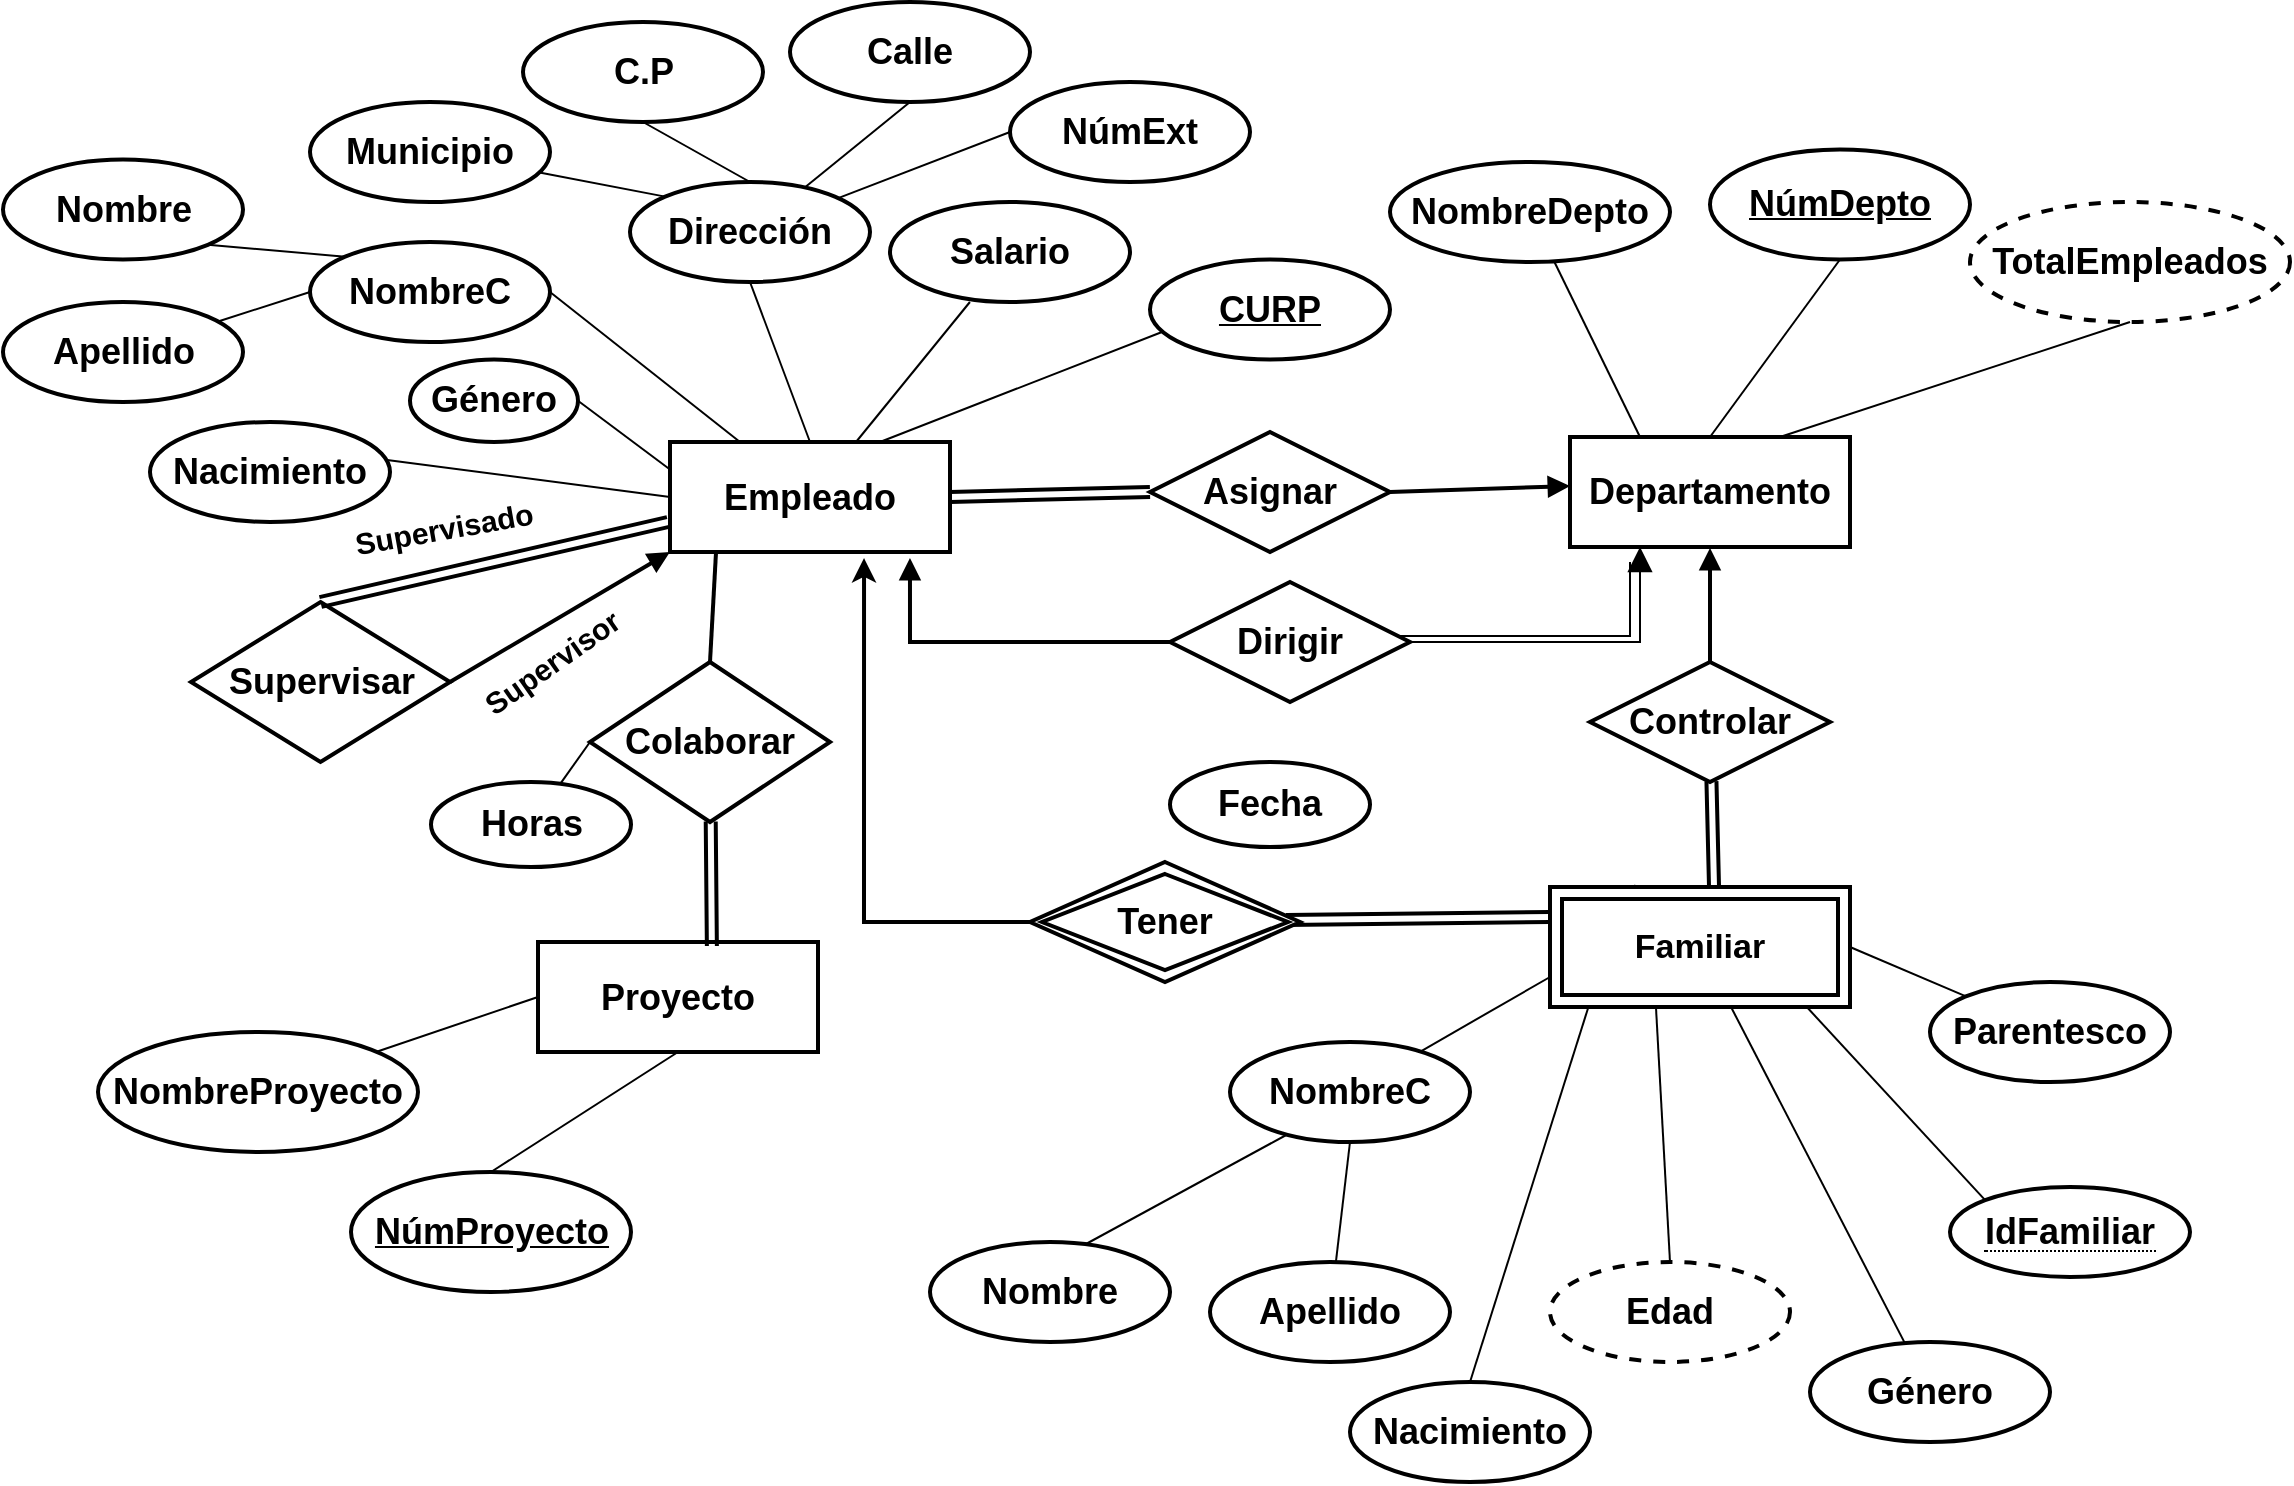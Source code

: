 <mxfile version="13.9.9" type="device"><diagram id="njkc2Pi0cBNB-YIrVLwi" name="Page-1"><mxGraphModel dx="852" dy="1663" grid="1" gridSize="10" guides="1" tooltips="1" connect="1" arrows="1" fold="1" page="1" pageScale="1" pageWidth="827" pageHeight="1169" math="0" shadow="0"><root><mxCell id="0"/><mxCell id="1" parent="0"/><mxCell id="kascmJjHTOscr5lAHKbY-2" style="rounded=0;orthogonalLoop=1;jettySize=auto;html=1;exitX=1;exitY=0.5;exitDx=0;exitDy=0;entryX=0;entryY=0.5;entryDx=0;entryDy=0;fontSize=18;endArrow=none;endFill=0;shape=link;strokeWidth=2;" parent="1" source="4l98f-a4hc0T-_-l92wN-1" target="kascmJjHTOscr5lAHKbY-1" edge="1"><mxGeometry relative="1" as="geometry"/></mxCell><mxCell id="4l98f-a4hc0T-_-l92wN-1" value="Empleado" style="whiteSpace=wrap;html=1;align=center;strokeWidth=2;fontStyle=1;fontSize=18;" parent="1" vertex="1"><mxGeometry x="340" y="220" width="140" height="55" as="geometry"/></mxCell><mxCell id="4l98f-a4hc0T-_-l92wN-24" style="edgeStyle=none;rounded=0;orthogonalLoop=1;jettySize=auto;html=1;exitX=1;exitY=0.5;exitDx=0;exitDy=0;entryX=0.25;entryY=0;entryDx=0;entryDy=0;endArrow=none;endFill=0;fontSize=18;" parent="1" source="4l98f-a4hc0T-_-l92wN-2" target="4l98f-a4hc0T-_-l92wN-1" edge="1"><mxGeometry relative="1" as="geometry"/></mxCell><mxCell id="4l98f-a4hc0T-_-l92wN-2" value="&lt;b&gt;NombreC&lt;/b&gt;" style="ellipse;whiteSpace=wrap;html=1;align=center;strokeWidth=2;fontSize=18;" parent="1" vertex="1"><mxGeometry x="160" y="120" width="120" height="50" as="geometry"/></mxCell><mxCell id="4l98f-a4hc0T-_-l92wN-6" style="edgeStyle=none;rounded=0;orthogonalLoop=1;jettySize=auto;html=1;entryX=0;entryY=0.5;entryDx=0;entryDy=0;endArrow=none;endFill=0;fontSize=18;" parent="1" source="4l98f-a4hc0T-_-l92wN-3" target="4l98f-a4hc0T-_-l92wN-2" edge="1"><mxGeometry relative="1" as="geometry"/></mxCell><mxCell id="4l98f-a4hc0T-_-l92wN-3" value="&lt;b&gt;Apellido&lt;/b&gt;" style="ellipse;whiteSpace=wrap;html=1;align=center;strokeWidth=2;fontSize=18;" parent="1" vertex="1"><mxGeometry x="6.5" y="150" width="120" height="50" as="geometry"/></mxCell><mxCell id="4l98f-a4hc0T-_-l92wN-5" style="rounded=0;orthogonalLoop=1;jettySize=auto;html=1;entryX=0;entryY=0;entryDx=0;entryDy=0;fontSize=18;exitX=1;exitY=1;exitDx=0;exitDy=0;endArrow=none;endFill=0;" parent="1" source="4l98f-a4hc0T-_-l92wN-4" target="4l98f-a4hc0T-_-l92wN-2" edge="1"><mxGeometry relative="1" as="geometry"/></mxCell><mxCell id="4l98f-a4hc0T-_-l92wN-4" value="&lt;b&gt;Nombre&lt;/b&gt;" style="ellipse;whiteSpace=wrap;html=1;align=center;strokeWidth=2;fontSize=18;" parent="1" vertex="1"><mxGeometry x="6.5" y="78.75" width="120" height="50" as="geometry"/></mxCell><mxCell id="4l98f-a4hc0T-_-l92wN-23" style="edgeStyle=none;rounded=0;orthogonalLoop=1;jettySize=auto;html=1;exitX=1;exitY=0.5;exitDx=0;exitDy=0;entryX=0;entryY=0.25;entryDx=0;entryDy=0;endArrow=none;endFill=0;fontSize=18;" parent="1" source="4l98f-a4hc0T-_-l92wN-7" target="4l98f-a4hc0T-_-l92wN-1" edge="1"><mxGeometry relative="1" as="geometry"/></mxCell><mxCell id="4l98f-a4hc0T-_-l92wN-7" value="&lt;b&gt;Género&lt;/b&gt;" style="ellipse;whiteSpace=wrap;html=1;align=center;strokeWidth=2;fontSize=18;" parent="1" vertex="1"><mxGeometry x="210" y="178.75" width="84" height="41.25" as="geometry"/></mxCell><mxCell id="4l98f-a4hc0T-_-l92wN-27" style="edgeStyle=none;rounded=0;orthogonalLoop=1;jettySize=auto;html=1;exitX=0.05;exitY=0.725;exitDx=0;exitDy=0;entryX=0.75;entryY=0;entryDx=0;entryDy=0;endArrow=none;endFill=0;fontSize=18;exitPerimeter=0;" parent="1" source="4l98f-a4hc0T-_-l92wN-8" target="4l98f-a4hc0T-_-l92wN-1" edge="1"><mxGeometry relative="1" as="geometry"/></mxCell><mxCell id="4l98f-a4hc0T-_-l92wN-8" value="&lt;b&gt;&lt;u&gt;CURP&lt;/u&gt;&lt;/b&gt;" style="ellipse;whiteSpace=wrap;html=1;align=center;strokeWidth=2;fontSize=18;" parent="1" vertex="1"><mxGeometry x="580" y="128.75" width="120" height="50" as="geometry"/></mxCell><mxCell id="4l98f-a4hc0T-_-l92wN-26" style="edgeStyle=none;rounded=0;orthogonalLoop=1;jettySize=auto;html=1;exitX=0.988;exitY=0.38;exitDx=0;exitDy=0;entryX=0;entryY=0.5;entryDx=0;entryDy=0;endArrow=none;endFill=0;fontSize=18;exitPerimeter=0;" parent="1" source="4l98f-a4hc0T-_-l92wN-9" target="4l98f-a4hc0T-_-l92wN-1" edge="1"><mxGeometry relative="1" as="geometry"/></mxCell><mxCell id="4l98f-a4hc0T-_-l92wN-9" value="&lt;b&gt;Nacimiento&lt;/b&gt;" style="ellipse;whiteSpace=wrap;html=1;align=center;strokeWidth=2;fontSize=18;" parent="1" vertex="1"><mxGeometry x="80" y="210" width="120" height="50" as="geometry"/></mxCell><mxCell id="4l98f-a4hc0T-_-l92wN-25" style="edgeStyle=none;rounded=0;orthogonalLoop=1;jettySize=auto;html=1;exitX=0.5;exitY=1;exitDx=0;exitDy=0;endArrow=none;endFill=0;fontSize=18;entryX=0.5;entryY=0;entryDx=0;entryDy=0;" parent="1" source="4l98f-a4hc0T-_-l92wN-10" target="4l98f-a4hc0T-_-l92wN-1" edge="1"><mxGeometry relative="1" as="geometry"><mxPoint x="392" y="198" as="targetPoint"/></mxGeometry></mxCell><mxCell id="4l98f-a4hc0T-_-l92wN-10" value="&lt;b&gt;Dirección&lt;/b&gt;" style="ellipse;whiteSpace=wrap;html=1;align=center;strokeWidth=2;fontSize=18;" parent="1" vertex="1"><mxGeometry x="320" y="90" width="120" height="50" as="geometry"/></mxCell><mxCell id="4l98f-a4hc0T-_-l92wN-15" style="edgeStyle=none;rounded=0;orthogonalLoop=1;jettySize=auto;html=1;exitX=0.5;exitY=1;exitDx=0;exitDy=0;entryX=0.5;entryY=0;entryDx=0;entryDy=0;endArrow=none;endFill=0;fontSize=18;" parent="1" source="4l98f-a4hc0T-_-l92wN-11" target="4l98f-a4hc0T-_-l92wN-10" edge="1"><mxGeometry relative="1" as="geometry"/></mxCell><mxCell id="4l98f-a4hc0T-_-l92wN-11" value="&lt;b&gt;C.P&lt;/b&gt;" style="ellipse;whiteSpace=wrap;html=1;align=center;strokeWidth=2;fontSize=18;" parent="1" vertex="1"><mxGeometry x="266.5" y="10" width="120" height="50" as="geometry"/></mxCell><mxCell id="4l98f-a4hc0T-_-l92wN-16" style="edgeStyle=none;rounded=0;orthogonalLoop=1;jettySize=auto;html=1;exitX=0.5;exitY=1;exitDx=0;exitDy=0;endArrow=none;endFill=0;fontSize=18;" parent="1" source="4l98f-a4hc0T-_-l92wN-12" target="4l98f-a4hc0T-_-l92wN-10" edge="1"><mxGeometry relative="1" as="geometry"><mxPoint x="449" y="100" as="targetPoint"/></mxGeometry></mxCell><mxCell id="4l98f-a4hc0T-_-l92wN-12" value="&lt;b&gt;Calle&lt;/b&gt;" style="ellipse;whiteSpace=wrap;html=1;align=center;strokeWidth=2;fontSize=18;" parent="1" vertex="1"><mxGeometry x="400" width="120" height="50" as="geometry"/></mxCell><mxCell id="4l98f-a4hc0T-_-l92wN-14" style="edgeStyle=none;rounded=0;orthogonalLoop=1;jettySize=auto;html=1;entryX=0;entryY=0;entryDx=0;entryDy=0;endArrow=none;endFill=0;fontSize=18;" parent="1" source="4l98f-a4hc0T-_-l92wN-13" target="4l98f-a4hc0T-_-l92wN-10" edge="1"><mxGeometry relative="1" as="geometry"/></mxCell><mxCell id="4l98f-a4hc0T-_-l92wN-13" value="&lt;b&gt;Municipio&lt;/b&gt;" style="ellipse;whiteSpace=wrap;html=1;align=center;strokeWidth=2;fontSize=18;" parent="1" vertex="1"><mxGeometry x="160" y="50" width="120" height="50" as="geometry"/></mxCell><mxCell id="4l98f-a4hc0T-_-l92wN-19" style="edgeStyle=none;rounded=0;orthogonalLoop=1;jettySize=auto;html=1;exitX=0;exitY=0.5;exitDx=0;exitDy=0;endArrow=none;endFill=0;fontSize=18;" parent="1" source="4l98f-a4hc0T-_-l92wN-17" target="4l98f-a4hc0T-_-l92wN-10" edge="1"><mxGeometry relative="1" as="geometry"><mxPoint x="530" y="185" as="targetPoint"/></mxGeometry></mxCell><mxCell id="4l98f-a4hc0T-_-l92wN-17" value="&lt;b&gt;NúmExt&lt;/b&gt;" style="ellipse;whiteSpace=wrap;html=1;align=center;strokeWidth=2;fontSize=18;" parent="1" vertex="1"><mxGeometry x="510" y="40" width="120" height="50" as="geometry"/></mxCell><mxCell id="4l98f-a4hc0T-_-l92wN-28" style="edgeStyle=none;rounded=0;orthogonalLoop=1;jettySize=auto;html=1;exitX=0.333;exitY=1;exitDx=0;exitDy=0;endArrow=none;endFill=0;fontSize=18;exitPerimeter=0;" parent="1" source="4l98f-a4hc0T-_-l92wN-20" edge="1"><mxGeometry relative="1" as="geometry"><mxPoint x="433" y="220" as="targetPoint"/></mxGeometry></mxCell><mxCell id="4l98f-a4hc0T-_-l92wN-20" value="&lt;b&gt;Salario&lt;/b&gt;" style="ellipse;whiteSpace=wrap;html=1;align=center;strokeWidth=2;fontSize=18;" parent="1" vertex="1"><mxGeometry x="450" y="100" width="120" height="50" as="geometry"/></mxCell><mxCell id="4l98f-a4hc0T-_-l92wN-29" style="edgeStyle=none;rounded=0;orthogonalLoop=1;jettySize=auto;html=1;exitX=0;exitY=0.5;exitDx=0;exitDy=0;endArrow=none;endFill=0;fontSize=18;" parent="1" source="4l98f-a4hc0T-_-l92wN-20" target="4l98f-a4hc0T-_-l92wN-20" edge="1"><mxGeometry relative="1" as="geometry"/></mxCell><mxCell id="4l98f-a4hc0T-_-l92wN-30" value="Departamento" style="whiteSpace=wrap;html=1;align=center;strokeWidth=2;fontStyle=1;fontSize=18;" parent="1" vertex="1"><mxGeometry x="790" y="217.5" width="140" height="55" as="geometry"/></mxCell><mxCell id="4l98f-a4hc0T-_-l92wN-37" style="edgeStyle=none;rounded=0;orthogonalLoop=1;jettySize=auto;html=1;exitX=0.5;exitY=1;exitDx=0;exitDy=0;entryX=0.5;entryY=0;entryDx=0;entryDy=0;endArrow=none;endFill=0;fontSize=18;" parent="1" source="4l98f-a4hc0T-_-l92wN-34" target="4l98f-a4hc0T-_-l92wN-30" edge="1"><mxGeometry relative="1" as="geometry"/></mxCell><mxCell id="4l98f-a4hc0T-_-l92wN-34" value="&lt;b&gt;&lt;u&gt;NúmDepto&lt;/u&gt;&lt;/b&gt;" style="ellipse;whiteSpace=wrap;html=1;align=center;strokeWidth=2;fontSize=18;" parent="1" vertex="1"><mxGeometry x="860" y="73.75" width="130" height="55" as="geometry"/></mxCell><mxCell id="4l98f-a4hc0T-_-l92wN-36" style="edgeStyle=none;rounded=0;orthogonalLoop=1;jettySize=auto;html=1;entryX=0.25;entryY=0;entryDx=0;entryDy=0;endArrow=none;endFill=0;fontSize=18;" parent="1" source="4l98f-a4hc0T-_-l92wN-35" target="4l98f-a4hc0T-_-l92wN-30" edge="1"><mxGeometry relative="1" as="geometry"/></mxCell><mxCell id="4l98f-a4hc0T-_-l92wN-35" value="&lt;b&gt;NombreDepto&lt;/b&gt;" style="ellipse;whiteSpace=wrap;html=1;align=center;strokeWidth=2;fontSize=18;" parent="1" vertex="1"><mxGeometry x="700" y="80" width="140" height="50" as="geometry"/></mxCell><mxCell id="4l98f-a4hc0T-_-l92wN-38" value="Proyecto" style="whiteSpace=wrap;html=1;align=center;strokeWidth=2;fontStyle=1;fontSize=18;" parent="1" vertex="1"><mxGeometry x="274" y="470" width="140" height="55" as="geometry"/></mxCell><mxCell id="4l98f-a4hc0T-_-l92wN-39" style="edgeStyle=none;rounded=0;orthogonalLoop=1;jettySize=auto;html=1;exitX=0.5;exitY=0;exitDx=0;exitDy=0;entryX=0.5;entryY=1;entryDx=0;entryDy=0;endArrow=none;endFill=0;fontSize=18;" parent="1" source="4l98f-a4hc0T-_-l92wN-40" target="4l98f-a4hc0T-_-l92wN-38" edge="1"><mxGeometry relative="1" as="geometry"/></mxCell><mxCell id="4l98f-a4hc0T-_-l92wN-40" value="&lt;b&gt;&lt;u&gt;NúmProyecto&lt;/u&gt;&lt;/b&gt;" style="ellipse;whiteSpace=wrap;html=1;align=center;strokeWidth=2;fontSize=18;" parent="1" vertex="1"><mxGeometry x="180.5" y="585" width="140" height="60" as="geometry"/></mxCell><mxCell id="4l98f-a4hc0T-_-l92wN-41" style="edgeStyle=none;rounded=0;orthogonalLoop=1;jettySize=auto;html=1;entryX=0;entryY=0.5;entryDx=0;entryDy=0;endArrow=none;endFill=0;fontSize=18;" parent="1" source="4l98f-a4hc0T-_-l92wN-42" target="4l98f-a4hc0T-_-l92wN-38" edge="1"><mxGeometry relative="1" as="geometry"/></mxCell><mxCell id="4l98f-a4hc0T-_-l92wN-42" value="&lt;b&gt;NombreProyecto&lt;/b&gt;" style="ellipse;whiteSpace=wrap;html=1;align=center;strokeWidth=2;fontSize=18;" parent="1" vertex="1"><mxGeometry x="54" y="515" width="160" height="60" as="geometry"/></mxCell><mxCell id="4l98f-a4hc0T-_-l92wN-54" style="edgeStyle=none;rounded=0;orthogonalLoop=1;jettySize=auto;html=1;entryX=0;entryY=0.75;entryDx=0;entryDy=0;endArrow=none;endFill=0;fontSize=18;" parent="1" source="4l98f-a4hc0T-_-l92wN-44" target="Cm_mt-2EZcJpluadoVtl-6" edge="1"><mxGeometry relative="1" as="geometry"><mxPoint x="760" y="472.5" as="targetPoint"/></mxGeometry></mxCell><mxCell id="4l98f-a4hc0T-_-l92wN-44" value="&lt;b&gt;NombreC&lt;/b&gt;" style="ellipse;whiteSpace=wrap;html=1;align=center;strokeWidth=2;fontSize=18;" parent="1" vertex="1"><mxGeometry x="620" y="520" width="120" height="50" as="geometry"/></mxCell><mxCell id="4l98f-a4hc0T-_-l92wN-45" style="edgeStyle=none;rounded=0;orthogonalLoop=1;jettySize=auto;html=1;entryX=0.5;entryY=1;entryDx=0;entryDy=0;endArrow=none;endFill=0;fontSize=18;" parent="1" source="4l98f-a4hc0T-_-l92wN-46" target="4l98f-a4hc0T-_-l92wN-44" edge="1"><mxGeometry relative="1" as="geometry"/></mxCell><mxCell id="4l98f-a4hc0T-_-l92wN-46" value="&lt;b&gt;Apellido&lt;/b&gt;" style="ellipse;whiteSpace=wrap;html=1;align=center;strokeWidth=2;fontSize=18;" parent="1" vertex="1"><mxGeometry x="610" y="630" width="120" height="50" as="geometry"/></mxCell><mxCell id="4l98f-a4hc0T-_-l92wN-47" style="rounded=0;orthogonalLoop=1;jettySize=auto;html=1;fontSize=18;exitX=0.65;exitY=0.02;exitDx=0;exitDy=0;endArrow=none;endFill=0;exitPerimeter=0;entryX=0.242;entryY=0.92;entryDx=0;entryDy=0;entryPerimeter=0;" parent="1" source="4l98f-a4hc0T-_-l92wN-48" target="4l98f-a4hc0T-_-l92wN-44" edge="1"><mxGeometry relative="1" as="geometry"><mxPoint x="598" y="500" as="targetPoint"/></mxGeometry></mxCell><mxCell id="4l98f-a4hc0T-_-l92wN-48" value="&lt;b&gt;Nombre&lt;/b&gt;" style="ellipse;whiteSpace=wrap;html=1;align=center;strokeWidth=2;fontSize=18;" parent="1" vertex="1"><mxGeometry x="470" y="620" width="120" height="50" as="geometry"/></mxCell><mxCell id="4l98f-a4hc0T-_-l92wN-58" style="edgeStyle=none;rounded=0;orthogonalLoop=1;jettySize=auto;html=1;exitX=0.5;exitY=0;exitDx=0;exitDy=0;endArrow=none;endFill=0;fontSize=18;" parent="1" source="4l98f-a4hc0T-_-l92wN-49" edge="1"><mxGeometry relative="1" as="geometry"><mxPoint x="800" y="500" as="targetPoint"/></mxGeometry></mxCell><mxCell id="4l98f-a4hc0T-_-l92wN-49" value="&lt;b&gt;Nacimiento&lt;/b&gt;" style="ellipse;whiteSpace=wrap;html=1;align=center;strokeWidth=2;fontSize=18;" parent="1" vertex="1"><mxGeometry x="680" y="690" width="120" height="50" as="geometry"/></mxCell><mxCell id="4l98f-a4hc0T-_-l92wN-59" style="edgeStyle=none;rounded=0;orthogonalLoop=1;jettySize=auto;html=1;endArrow=none;endFill=0;fontSize=18;" parent="1" source="4l98f-a4hc0T-_-l92wN-50" target="Cm_mt-2EZcJpluadoVtl-6" edge="1"><mxGeometry relative="1" as="geometry"><mxPoint x="850.08" y="503.52" as="targetPoint"/></mxGeometry></mxCell><mxCell id="4l98f-a4hc0T-_-l92wN-50" value="&lt;b&gt;Género&lt;/b&gt;" style="ellipse;whiteSpace=wrap;html=1;align=center;strokeWidth=2;fontSize=18;" parent="1" vertex="1"><mxGeometry x="910" y="670" width="120" height="50" as="geometry"/></mxCell><mxCell id="4l98f-a4hc0T-_-l92wN-57" style="edgeStyle=none;rounded=0;orthogonalLoop=1;jettySize=auto;html=1;entryX=1;entryY=0.5;entryDx=0;entryDy=0;endArrow=none;endFill=0;fontSize=18;" parent="1" source="4l98f-a4hc0T-_-l92wN-51" target="Cm_mt-2EZcJpluadoVtl-6" edge="1"><mxGeometry relative="1" as="geometry"><mxPoint x="920.96" y="465.48" as="targetPoint"/></mxGeometry></mxCell><mxCell id="4l98f-a4hc0T-_-l92wN-51" value="&lt;b&gt;Parentesco&lt;/b&gt;" style="ellipse;whiteSpace=wrap;html=1;align=center;strokeWidth=2;fontSize=18;" parent="1" vertex="1"><mxGeometry x="970" y="490" width="120" height="50" as="geometry"/></mxCell><mxCell id="4l98f-a4hc0T-_-l92wN-55" style="edgeStyle=none;rounded=0;orthogonalLoop=1;jettySize=auto;html=1;exitX=0.5;exitY=0;exitDx=0;exitDy=0;endArrow=none;endFill=0;fontSize=18;entryX=0.353;entryY=0.992;entryDx=0;entryDy=0;entryPerimeter=0;" parent="1" source="4l98f-a4hc0T-_-l92wN-52" target="Cm_mt-2EZcJpluadoVtl-6" edge="1"><mxGeometry relative="1" as="geometry"><mxPoint x="815.04" y="501.48" as="targetPoint"/></mxGeometry></mxCell><mxCell id="4l98f-a4hc0T-_-l92wN-52" value="&lt;b&gt;Edad&lt;/b&gt;" style="ellipse;whiteSpace=wrap;html=1;align=center;strokeWidth=2;fontSize=18;dashed=1;" parent="1" vertex="1"><mxGeometry x="780" y="630" width="120" height="50" as="geometry"/></mxCell><mxCell id="4l98f-a4hc0T-_-l92wN-56" style="edgeStyle=none;rounded=0;orthogonalLoop=1;jettySize=auto;html=1;entryX=0.388;entryY=-0.017;entryDx=0;entryDy=0;entryPerimeter=0;endArrow=none;endFill=0;fontSize=18;" parent="1" edge="1"><mxGeometry relative="1" as="geometry"><mxPoint x="822.669" y="442.5" as="sourcePoint"/><mxPoint x="822.08" y="441.48" as="targetPoint"/></mxGeometry></mxCell><mxCell id="4l98f-a4hc0T-_-l92wN-61" style="edgeStyle=none;rounded=0;orthogonalLoop=1;jettySize=auto;html=1;exitX=0;exitY=0;exitDx=0;exitDy=0;entryX=0.853;entryY=0.992;entryDx=0;entryDy=0;endArrow=none;endFill=0;fontSize=18;entryPerimeter=0;" parent="1" source="Cm_mt-2EZcJpluadoVtl-10" target="Cm_mt-2EZcJpluadoVtl-6" edge="1"><mxGeometry relative="1" as="geometry"><mxPoint x="994.645" y="587.322" as="sourcePoint"/><mxPoint x="880" y="502.5" as="targetPoint"/></mxGeometry></mxCell><mxCell id="kascmJjHTOscr5lAHKbY-3" style="rounded=0;orthogonalLoop=1;jettySize=auto;html=1;exitX=1;exitY=0.5;exitDx=0;exitDy=0;fontSize=18;endArrow=block;endFill=1;startArrow=none;startFill=0;strokeWidth=2;" parent="1" source="kascmJjHTOscr5lAHKbY-1" edge="1"><mxGeometry relative="1" as="geometry"><mxPoint x="790" y="242" as="targetPoint"/></mxGeometry></mxCell><mxCell id="kascmJjHTOscr5lAHKbY-1" value="Asignar" style="shape=rhombus;perimeter=rhombusPerimeter;whiteSpace=wrap;html=1;align=center;strokeWidth=2;fontStyle=1;fontSize=18;" parent="1" vertex="1"><mxGeometry x="580" y="215" width="120" height="60" as="geometry"/></mxCell><mxCell id="kascmJjHTOscr5lAHKbY-5" style="edgeStyle=none;rounded=0;orthogonalLoop=1;jettySize=auto;html=1;entryX=0.5;entryY=1;entryDx=0;entryDy=0;startArrow=none;startFill=0;endArrow=block;endFill=1;fontSize=18;strokeWidth=2;" parent="1" source="kascmJjHTOscr5lAHKbY-4" target="4l98f-a4hc0T-_-l92wN-30" edge="1"><mxGeometry relative="1" as="geometry"><Array as="points"><mxPoint x="860" y="273"/></Array></mxGeometry></mxCell><mxCell id="kascmJjHTOscr5lAHKbY-6" style="edgeStyle=none;rounded=0;orthogonalLoop=1;jettySize=auto;html=1;entryX=0.547;entryY=0.025;entryDx=0;entryDy=0;entryPerimeter=0;startArrow=none;startFill=0;endArrow=none;endFill=0;fontSize=18;strokeWidth=2;shape=link;" parent="1" source="kascmJjHTOscr5lAHKbY-4" target="Cm_mt-2EZcJpluadoVtl-6" edge="1"><mxGeometry relative="1" as="geometry"><mxPoint x="860.96" y="444" as="targetPoint"/></mxGeometry></mxCell><mxCell id="kascmJjHTOscr5lAHKbY-4" value="Controlar" style="shape=rhombus;perimeter=rhombusPerimeter;whiteSpace=wrap;html=1;align=center;strokeWidth=2;fontStyle=1;fontSize=18;" parent="1" vertex="1"><mxGeometry x="800" y="330" width="120" height="60" as="geometry"/></mxCell><mxCell id="JxNgui47Jaggt_8Ejp7w-1" value="&lt;b&gt;TotalEmpleados&lt;/b&gt;" style="ellipse;whiteSpace=wrap;html=1;align=center;strokeWidth=2;fontSize=18;dashed=1;" parent="1" vertex="1"><mxGeometry x="990" y="100" width="160" height="60" as="geometry"/></mxCell><mxCell id="JxNgui47Jaggt_8Ejp7w-2" style="edgeStyle=none;rounded=0;orthogonalLoop=1;jettySize=auto;html=1;entryX=0.75;entryY=0;entryDx=0;entryDy=0;endArrow=none;endFill=0;fontSize=18;exitX=0.5;exitY=1;exitDx=0;exitDy=0;" parent="1" source="JxNgui47Jaggt_8Ejp7w-1" target="4l98f-a4hc0T-_-l92wN-30" edge="1"><mxGeometry relative="1" as="geometry"><mxPoint x="792.092" y="139.624" as="sourcePoint"/><mxPoint x="835" y="227.5" as="targetPoint"/></mxGeometry></mxCell><mxCell id="JxNgui47Jaggt_8Ejp7w-4" style="edgeStyle=orthogonalEdgeStyle;rounded=0;orthogonalLoop=1;jettySize=auto;html=1;strokeWidth=2;endArrow=block;endFill=1;entryX=0.857;entryY=1.055;entryDx=0;entryDy=0;entryPerimeter=0;" parent="1" source="JxNgui47Jaggt_8Ejp7w-3" target="4l98f-a4hc0T-_-l92wN-1" edge="1"><mxGeometry relative="1" as="geometry"><mxPoint x="460" y="277" as="targetPoint"/></mxGeometry></mxCell><mxCell id="JxNgui47Jaggt_8Ejp7w-5" style="edgeStyle=orthogonalEdgeStyle;rounded=0;orthogonalLoop=1;jettySize=auto;html=1;entryX=0.25;entryY=1;entryDx=0;entryDy=0;strokeWidth=1;targetPerimeterSpacing=0;endWidth=23;endArrow=block;endFill=1;endSize=10;" parent="1" source="JxNgui47Jaggt_8Ejp7w-3" target="4l98f-a4hc0T-_-l92wN-30" edge="1"><mxGeometry relative="1" as="geometry"><Array as="points"><mxPoint x="825" y="320"/></Array></mxGeometry></mxCell><mxCell id="JxNgui47Jaggt_8Ejp7w-3" value="Dirigir" style="shape=rhombus;perimeter=rhombusPerimeter;whiteSpace=wrap;html=1;align=center;strokeWidth=2;fontStyle=1;fontSize=18;" parent="1" vertex="1"><mxGeometry x="590" y="290" width="120" height="60" as="geometry"/></mxCell><mxCell id="JxNgui47Jaggt_8Ejp7w-6" value="" style="endArrow=none;html=1;strokeWidth=1;fillColor=none;exitX=0.95;exitY=0.45;exitDx=0;exitDy=0;exitPerimeter=0;edgeStyle=orthogonalEdgeStyle;rounded=0;" parent="1" source="JxNgui47Jaggt_8Ejp7w-3" edge="1"><mxGeometry width="50" height="50" relative="1" as="geometry"><mxPoint x="630" y="270" as="sourcePoint"/><mxPoint x="820" y="280" as="targetPoint"/><Array as="points"><mxPoint x="820" y="317"/></Array></mxGeometry></mxCell><mxCell id="JxNgui47Jaggt_8Ejp7w-8" value="&lt;b&gt;Fecha&lt;/b&gt;" style="ellipse;whiteSpace=wrap;html=1;align=center;strokeWidth=2;fontSize=18;" parent="1" vertex="1"><mxGeometry x="590" y="380" width="100" height="42.5" as="geometry"/></mxCell><mxCell id="JxNgui47Jaggt_8Ejp7w-10" style="rounded=0;orthogonalLoop=1;jettySize=auto;html=1;endArrow=none;endFill=0;targetPerimeterSpacing=0;strokeWidth=2;fillColor=none;exitX=0.5;exitY=0;exitDx=0;exitDy=0;entryX=0.164;entryY=1.018;entryDx=0;entryDy=0;entryPerimeter=0;" parent="1" source="JxNgui47Jaggt_8Ejp7w-9" target="4l98f-a4hc0T-_-l92wN-1" edge="1"><mxGeometry relative="1" as="geometry"><mxPoint x="360" y="280" as="targetPoint"/></mxGeometry></mxCell><mxCell id="JxNgui47Jaggt_8Ejp7w-11" style="edgeStyle=none;rounded=0;orthogonalLoop=1;jettySize=auto;html=1;entryX=0.621;entryY=0.036;entryDx=0;entryDy=0;entryPerimeter=0;endArrow=none;endFill=0;targetPerimeterSpacing=0;strokeWidth=2;fillColor=none;shape=link;" parent="1" source="JxNgui47Jaggt_8Ejp7w-9" target="4l98f-a4hc0T-_-l92wN-38" edge="1"><mxGeometry relative="1" as="geometry"/></mxCell><mxCell id="JxNgui47Jaggt_8Ejp7w-9" value="Colaborar" style="shape=rhombus;perimeter=rhombusPerimeter;whiteSpace=wrap;html=1;align=center;strokeWidth=2;fontStyle=1;fontSize=18;" parent="1" vertex="1"><mxGeometry x="300" y="330" width="120" height="80" as="geometry"/></mxCell><mxCell id="Cm_mt-2EZcJpluadoVtl-1" style="edgeStyle=none;rounded=0;orthogonalLoop=1;jettySize=auto;html=1;endArrow=none;endFill=0;fontSize=18;entryX=0;entryY=0.5;entryDx=0;entryDy=0;" parent="1" source="Cm_mt-2EZcJpluadoVtl-2" target="JxNgui47Jaggt_8Ejp7w-9" edge="1"><mxGeometry relative="1" as="geometry"><mxPoint x="650" y="360" as="targetPoint"/></mxGeometry></mxCell><mxCell id="Cm_mt-2EZcJpluadoVtl-2" value="&lt;b&gt;Horas&lt;/b&gt;" style="ellipse;whiteSpace=wrap;html=1;align=center;strokeWidth=2;fontSize=18;" parent="1" vertex="1"><mxGeometry x="220.5" y="390" width="100" height="42.5" as="geometry"/></mxCell><mxCell id="Cm_mt-2EZcJpluadoVtl-4" value="" style="edgeStyle=orthogonalEdgeStyle;rounded=0;orthogonalLoop=1;jettySize=auto;html=1;entryX=0.693;entryY=1.055;entryDx=0;entryDy=0;strokeWidth=2;exitX=0;exitY=0.5;exitDx=0;exitDy=0;entryPerimeter=0;" parent="1" source="Cm_mt-2EZcJpluadoVtl-7" target="4l98f-a4hc0T-_-l92wN-1" edge="1"><mxGeometry relative="1" as="geometry"><mxPoint x="540" y="422.5" as="sourcePoint"/></mxGeometry></mxCell><mxCell id="Cm_mt-2EZcJpluadoVtl-5" style="rounded=0;orthogonalLoop=1;jettySize=auto;html=1;entryX=0;entryY=0.25;entryDx=0;entryDy=0;strokeWidth=2;endArrow=none;endFill=0;exitX=0.948;exitY=0.483;exitDx=0;exitDy=0;shape=link;exitPerimeter=0;" parent="1" source="Cm_mt-2EZcJpluadoVtl-7" target="Cm_mt-2EZcJpluadoVtl-6" edge="1"><mxGeometry relative="1" as="geometry"><mxPoint x="598.903" y="463.231" as="sourcePoint"/><mxPoint x="760" y="457.5" as="targetPoint"/></mxGeometry></mxCell><mxCell id="Cm_mt-2EZcJpluadoVtl-6" value="&lt;span style=&quot;font-size: 17px&quot;&gt;&lt;b&gt;Familiar&lt;/b&gt;&lt;/span&gt;" style="shape=ext;margin=3;double=1;whiteSpace=wrap;html=1;align=center;strokeWidth=2;" parent="1" vertex="1"><mxGeometry x="780" y="442.5" width="150" height="60" as="geometry"/></mxCell><mxCell id="Cm_mt-2EZcJpluadoVtl-7" value="&lt;span style=&quot;font-size: 18px&quot;&gt;&lt;b&gt;Tener&lt;/b&gt;&lt;/span&gt;" style="shape=rhombus;double=1;perimeter=rhombusPerimeter;whiteSpace=wrap;html=1;align=center;strokeWidth=2;" parent="1" vertex="1"><mxGeometry x="520" y="430" width="135" height="60" as="geometry"/></mxCell><object label="&lt;span style=&quot;border-bottom: 1px dotted&quot;&gt;&lt;font style=&quot;font-size: 18px&quot;&gt;&lt;b&gt;IdFamiliar&lt;/b&gt;&lt;/font&gt;&lt;/span&gt;" id="Cm_mt-2EZcJpluadoVtl-10"><mxCell style="ellipse;whiteSpace=wrap;html=1;align=center;strokeWidth=2;" parent="1" vertex="1"><mxGeometry x="980" y="592.5" width="120" height="45" as="geometry"/></mxCell></object><mxCell id="Cm_mt-2EZcJpluadoVtl-12" style="edgeStyle=none;rounded=0;orthogonalLoop=1;jettySize=auto;html=1;entryX=0;entryY=1;entryDx=0;entryDy=0;endArrow=block;endFill=1;strokeWidth=2;fontFamily=Comic Sans MS;fontColor=none;exitX=1;exitY=0.5;exitDx=0;exitDy=0;" parent="1" source="Cm_mt-2EZcJpluadoVtl-11" target="4l98f-a4hc0T-_-l92wN-1" edge="1"><mxGeometry relative="1" as="geometry"/></mxCell><mxCell id="Cm_mt-2EZcJpluadoVtl-11" value="Supervisar" style="shape=rhombus;perimeter=rhombusPerimeter;whiteSpace=wrap;html=1;align=center;strokeWidth=2;fontStyle=1;fontSize=18;" parent="1" vertex="1"><mxGeometry x="100.5" y="300" width="129.5" height="80" as="geometry"/></mxCell><mxCell id="Cm_mt-2EZcJpluadoVtl-13" style="edgeStyle=none;rounded=0;orthogonalLoop=1;jettySize=auto;html=1;endArrow=none;endFill=0;strokeWidth=2;fontFamily=Comic Sans MS;fontColor=none;exitX=0.5;exitY=0;exitDx=0;exitDy=0;shape=link;" parent="1" source="Cm_mt-2EZcJpluadoVtl-11" edge="1"><mxGeometry relative="1" as="geometry"><mxPoint x="170" y="300" as="sourcePoint"/><mxPoint x="339" y="260" as="targetPoint"/></mxGeometry></mxCell><mxCell id="Cm_mt-2EZcJpluadoVtl-14" value="Supervisado" style="text;html=1;strokeColor=none;fillColor=none;align=center;verticalAlign=middle;whiteSpace=wrap;rounded=0;strokeWidth=2;fontSize=15;fontStyle=1;rotation=-10;" parent="1" vertex="1"><mxGeometry x="186.5" y="252.5" width="80" height="20" as="geometry"/></mxCell><mxCell id="Cm_mt-2EZcJpluadoVtl-15" value="Supervisor" style="text;html=1;strokeColor=none;fillColor=none;align=center;verticalAlign=middle;whiteSpace=wrap;rounded=0;strokeWidth=2;fontSize=15;fontStyle=1;rotation=-35;" parent="1" vertex="1"><mxGeometry x="240.5" y="320" width="80" height="20" as="geometry"/></mxCell></root></mxGraphModel></diagram></mxfile>